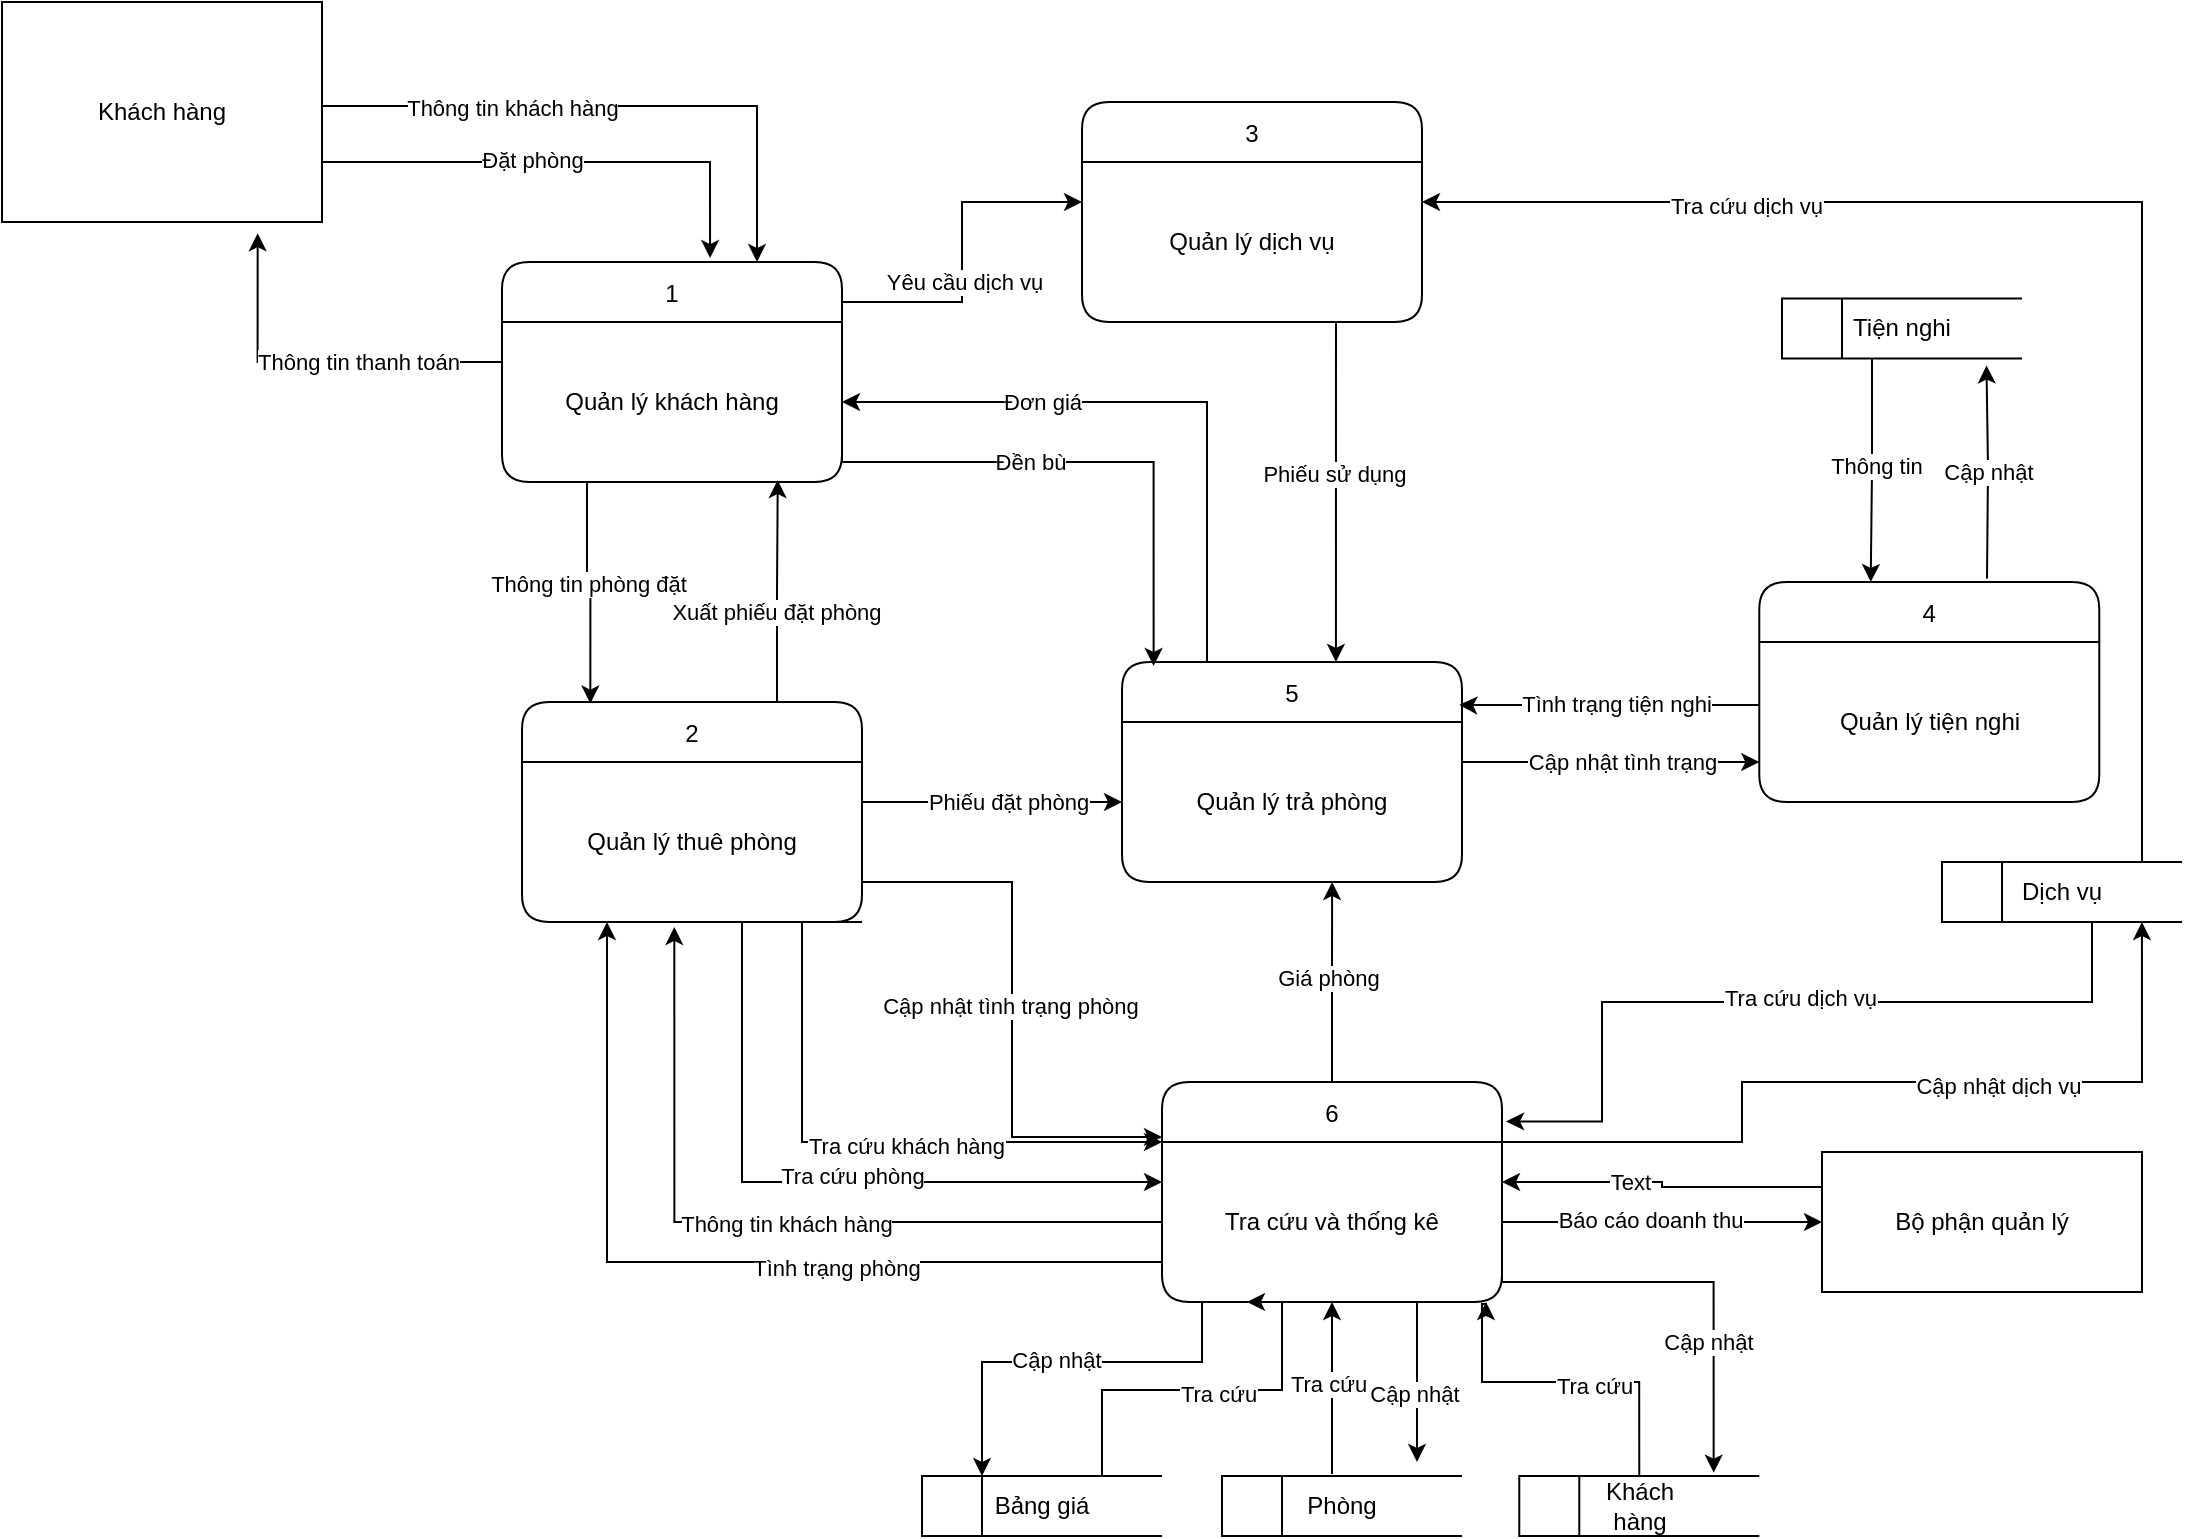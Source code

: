 <mxfile version="24.7.4">
  <diagram name="Trang-1" id="wyOwnEwqPiXWQ402WrO7">
    <mxGraphModel dx="1434" dy="772" grid="1" gridSize="10" guides="1" tooltips="1" connect="1" arrows="1" fold="1" page="1" pageScale="1" pageWidth="1169" pageHeight="827" math="0" shadow="0">
      <root>
        <mxCell id="0" />
        <mxCell id="1" parent="0" />
        <mxCell id="kh8GKiCDwH6RABgB_8PD-3" value="1" style="swimlane;fontStyle=0;childLayout=stackLayout;horizontal=1;startSize=30;fillColor=#ffffff;horizontalStack=0;resizeParent=1;resizeParentMax=0;resizeLast=0;collapsible=0;marginBottom=0;swimlaneFillColor=#ffffff;rounded=1;" vertex="1" parent="1">
          <mxGeometry x="280" y="190" width="170" height="110" as="geometry" />
        </mxCell>
        <mxCell id="kh8GKiCDwH6RABgB_8PD-4" value="Quản lý khách hàng" style="text;html=1;align=center;verticalAlign=middle;whiteSpace=wrap;rounded=0;" vertex="1" parent="kh8GKiCDwH6RABgB_8PD-3">
          <mxGeometry y="30" width="170" height="80" as="geometry" />
        </mxCell>
        <mxCell id="kh8GKiCDwH6RABgB_8PD-6" style="edgeStyle=orthogonalEdgeStyle;rounded=0;orthogonalLoop=1;jettySize=auto;html=1;exitX=1;exitY=0.25;exitDx=0;exitDy=0;entryX=0.75;entryY=0;entryDx=0;entryDy=0;" edge="1" parent="1" source="kh8GKiCDwH6RABgB_8PD-5" target="kh8GKiCDwH6RABgB_8PD-3">
          <mxGeometry relative="1" as="geometry">
            <Array as="points">
              <mxPoint x="407" y="112" />
            </Array>
          </mxGeometry>
        </mxCell>
        <mxCell id="kh8GKiCDwH6RABgB_8PD-7" value="Thông tin khách hàng" style="edgeLabel;html=1;align=center;verticalAlign=middle;resizable=0;points=[];" vertex="1" connectable="0" parent="kh8GKiCDwH6RABgB_8PD-6">
          <mxGeometry x="-0.252" y="-1" relative="1" as="geometry">
            <mxPoint as="offset" />
          </mxGeometry>
        </mxCell>
        <mxCell id="kh8GKiCDwH6RABgB_8PD-5" value="Khách hàng" style="html=1;dashed=0;whiteSpace=wrap;" vertex="1" parent="1">
          <mxGeometry x="30" y="60" width="160" height="110" as="geometry" />
        </mxCell>
        <mxCell id="kh8GKiCDwH6RABgB_8PD-8" value="3" style="swimlane;fontStyle=0;childLayout=stackLayout;horizontal=1;startSize=30;fillColor=#ffffff;horizontalStack=0;resizeParent=1;resizeParentMax=0;resizeLast=0;collapsible=0;marginBottom=0;swimlaneFillColor=#ffffff;rounded=1;" vertex="1" parent="1">
          <mxGeometry x="570" y="110" width="170" height="110" as="geometry" />
        </mxCell>
        <mxCell id="kh8GKiCDwH6RABgB_8PD-9" value="Quản lý dịch vụ" style="text;html=1;align=center;verticalAlign=middle;whiteSpace=wrap;rounded=0;" vertex="1" parent="kh8GKiCDwH6RABgB_8PD-8">
          <mxGeometry y="30" width="170" height="80" as="geometry" />
        </mxCell>
        <mxCell id="kh8GKiCDwH6RABgB_8PD-10" value="2" style="swimlane;fontStyle=0;childLayout=stackLayout;horizontal=1;startSize=30;fillColor=#ffffff;horizontalStack=0;resizeParent=1;resizeParentMax=0;resizeLast=0;collapsible=0;marginBottom=0;swimlaneFillColor=#ffffff;rounded=1;" vertex="1" parent="1">
          <mxGeometry x="290" y="410" width="170" height="110" as="geometry" />
        </mxCell>
        <mxCell id="kh8GKiCDwH6RABgB_8PD-11" value="Quản lý thuê phòng" style="text;html=1;align=center;verticalAlign=middle;whiteSpace=wrap;rounded=0;" vertex="1" parent="kh8GKiCDwH6RABgB_8PD-10">
          <mxGeometry y="30" width="170" height="80" as="geometry" />
        </mxCell>
        <mxCell id="kh8GKiCDwH6RABgB_8PD-12" value="4" style="swimlane;fontStyle=0;childLayout=stackLayout;horizontal=1;startSize=30;fillColor=#ffffff;horizontalStack=0;resizeParent=1;resizeParentMax=0;resizeLast=0;collapsible=0;marginBottom=0;swimlaneFillColor=#ffffff;rounded=1;" vertex="1" parent="1">
          <mxGeometry x="908.64" y="350" width="170" height="110" as="geometry" />
        </mxCell>
        <mxCell id="kh8GKiCDwH6RABgB_8PD-13" value="Quản lý tiện nghi" style="text;html=1;align=center;verticalAlign=middle;whiteSpace=wrap;rounded=0;" vertex="1" parent="kh8GKiCDwH6RABgB_8PD-12">
          <mxGeometry y="30" width="170" height="80" as="geometry" />
        </mxCell>
        <mxCell id="kh8GKiCDwH6RABgB_8PD-14" value="6" style="swimlane;fontStyle=0;childLayout=stackLayout;horizontal=1;startSize=30;fillColor=#ffffff;horizontalStack=0;resizeParent=1;resizeParentMax=0;resizeLast=0;collapsible=0;marginBottom=0;swimlaneFillColor=#ffffff;rounded=1;" vertex="1" parent="1">
          <mxGeometry x="610" y="600" width="170" height="110" as="geometry" />
        </mxCell>
        <mxCell id="kh8GKiCDwH6RABgB_8PD-92" style="edgeStyle=orthogonalEdgeStyle;rounded=0;orthogonalLoop=1;jettySize=auto;html=1;exitX=0.75;exitY=1;exitDx=0;exitDy=0;" edge="1" parent="kh8GKiCDwH6RABgB_8PD-14" source="kh8GKiCDwH6RABgB_8PD-15">
          <mxGeometry relative="1" as="geometry">
            <mxPoint x="127.5" y="190" as="targetPoint" />
          </mxGeometry>
        </mxCell>
        <mxCell id="kh8GKiCDwH6RABgB_8PD-112" value="Cập nhật" style="edgeLabel;html=1;align=center;verticalAlign=middle;resizable=0;points=[];" vertex="1" connectable="0" parent="kh8GKiCDwH6RABgB_8PD-92">
          <mxGeometry x="0.16" y="-2" relative="1" as="geometry">
            <mxPoint as="offset" />
          </mxGeometry>
        </mxCell>
        <mxCell id="kh8GKiCDwH6RABgB_8PD-15" value="Tra cứu và thống kê" style="text;html=1;align=center;verticalAlign=middle;whiteSpace=wrap;rounded=0;" vertex="1" parent="kh8GKiCDwH6RABgB_8PD-14">
          <mxGeometry y="30" width="170" height="80" as="geometry" />
        </mxCell>
        <mxCell id="kh8GKiCDwH6RABgB_8PD-82" style="edgeStyle=orthogonalEdgeStyle;rounded=0;orthogonalLoop=1;jettySize=auto;html=1;exitX=0.25;exitY=0;exitDx=0;exitDy=0;entryX=1;entryY=0.5;entryDx=0;entryDy=0;" edge="1" parent="1" source="kh8GKiCDwH6RABgB_8PD-16" target="kh8GKiCDwH6RABgB_8PD-4">
          <mxGeometry relative="1" as="geometry" />
        </mxCell>
        <mxCell id="kh8GKiCDwH6RABgB_8PD-83" value="Đơn giá" style="edgeLabel;html=1;align=center;verticalAlign=middle;resizable=0;points=[];" vertex="1" connectable="0" parent="kh8GKiCDwH6RABgB_8PD-82">
          <mxGeometry x="0.362" relative="1" as="geometry">
            <mxPoint as="offset" />
          </mxGeometry>
        </mxCell>
        <mxCell id="kh8GKiCDwH6RABgB_8PD-16" value="5" style="swimlane;fontStyle=0;childLayout=stackLayout;horizontal=1;startSize=30;fillColor=#ffffff;horizontalStack=0;resizeParent=1;resizeParentMax=0;resizeLast=0;collapsible=0;marginBottom=0;swimlaneFillColor=#ffffff;rounded=1;" vertex="1" parent="1">
          <mxGeometry x="590" y="390" width="170" height="110" as="geometry" />
        </mxCell>
        <mxCell id="kh8GKiCDwH6RABgB_8PD-17" value="Quản lý trả phòng" style="text;html=1;align=center;verticalAlign=middle;whiteSpace=wrap;rounded=0;" vertex="1" parent="kh8GKiCDwH6RABgB_8PD-16">
          <mxGeometry y="30" width="170" height="80" as="geometry" />
        </mxCell>
        <mxCell id="kh8GKiCDwH6RABgB_8PD-33" style="edgeStyle=orthogonalEdgeStyle;rounded=0;orthogonalLoop=1;jettySize=auto;html=1;exitX=1;exitY=0.5;exitDx=0;exitDy=0;entryX=1.012;entryY=0.179;entryDx=0;entryDy=0;entryPerimeter=0;" edge="1" parent="1" source="kh8GKiCDwH6RABgB_8PD-26" target="kh8GKiCDwH6RABgB_8PD-14">
          <mxGeometry relative="1" as="geometry">
            <mxPoint x="1100.0" y="510" as="targetPoint" />
            <Array as="points">
              <mxPoint x="1075" y="505" />
              <mxPoint x="1075" y="560" />
              <mxPoint x="830" y="560" />
              <mxPoint x="830" y="620" />
            </Array>
          </mxGeometry>
        </mxCell>
        <mxCell id="kh8GKiCDwH6RABgB_8PD-34" value="Tra cứu dịch vụ" style="edgeLabel;html=1;align=center;verticalAlign=middle;resizable=0;points=[];" vertex="1" connectable="0" parent="kh8GKiCDwH6RABgB_8PD-33">
          <mxGeometry x="0.087" y="-2" relative="1" as="geometry">
            <mxPoint as="offset" />
          </mxGeometry>
        </mxCell>
        <mxCell id="kh8GKiCDwH6RABgB_8PD-107" style="edgeStyle=orthogonalEdgeStyle;rounded=0;orthogonalLoop=1;jettySize=auto;html=1;exitX=1;exitY=0;exitDx=0;exitDy=0;entryX=1;entryY=0.25;entryDx=0;entryDy=0;" edge="1" parent="1" source="kh8GKiCDwH6RABgB_8PD-26" target="kh8GKiCDwH6RABgB_8PD-9">
          <mxGeometry relative="1" as="geometry">
            <Array as="points">
              <mxPoint x="1100" y="490" />
              <mxPoint x="1100" y="160" />
            </Array>
          </mxGeometry>
        </mxCell>
        <mxCell id="kh8GKiCDwH6RABgB_8PD-108" value="Tra cứu dịch vụ" style="edgeLabel;html=1;align=center;verticalAlign=middle;resizable=0;points=[];" vertex="1" connectable="0" parent="kh8GKiCDwH6RABgB_8PD-107">
          <mxGeometry x="0.545" y="2" relative="1" as="geometry">
            <mxPoint as="offset" />
          </mxGeometry>
        </mxCell>
        <mxCell id="kh8GKiCDwH6RABgB_8PD-26" value="" style="html=1;dashed=0;whiteSpace=wrap;shape=mxgraph.dfd.dataStoreID;align=left;spacingLeft=3;points=[[0,0],[0.5,0],[1,0],[0,0.5],[1,0.5],[0,1],[0.5,1],[1,1]];" vertex="1" parent="1">
          <mxGeometry x="1000" y="490" width="120" height="30" as="geometry" />
        </mxCell>
        <mxCell id="kh8GKiCDwH6RABgB_8PD-27" value="Dịch vụ" style="text;html=1;align=center;verticalAlign=middle;whiteSpace=wrap;rounded=0;" vertex="1" parent="1">
          <mxGeometry x="1030" y="490" width="60" height="30" as="geometry" />
        </mxCell>
        <mxCell id="kh8GKiCDwH6RABgB_8PD-39" value="" style="html=1;dashed=0;whiteSpace=wrap;shape=mxgraph.dfd.dataStoreID;align=left;spacingLeft=3;points=[[0,0],[0.5,0],[1,0],[0,0.5],[1,0.5],[0,1],[0.5,1],[1,1]];" vertex="1" parent="1">
          <mxGeometry x="788.64" y="797" width="120" height="30" as="geometry" />
        </mxCell>
        <mxCell id="kh8GKiCDwH6RABgB_8PD-40" value="Khách hàng" style="text;html=1;align=center;verticalAlign=middle;whiteSpace=wrap;rounded=0;" vertex="1" parent="1">
          <mxGeometry x="818.64" y="797" width="60" height="30" as="geometry" />
        </mxCell>
        <mxCell id="kh8GKiCDwH6RABgB_8PD-41" style="edgeStyle=orthogonalEdgeStyle;rounded=0;orthogonalLoop=1;jettySize=auto;html=1;exitX=0.5;exitY=0;exitDx=0;exitDy=0;" edge="1" parent="1" source="kh8GKiCDwH6RABgB_8PD-40" target="kh8GKiCDwH6RABgB_8PD-15">
          <mxGeometry relative="1" as="geometry">
            <mxPoint x="700.0" y="804.88" as="targetPoint" />
            <Array as="points">
              <mxPoint x="849" y="750" />
              <mxPoint x="770" y="750" />
              <mxPoint x="770" y="711" />
              <mxPoint x="772" y="711" />
            </Array>
          </mxGeometry>
        </mxCell>
        <mxCell id="kh8GKiCDwH6RABgB_8PD-113" value="Tra cứu" style="edgeLabel;html=1;align=center;verticalAlign=middle;resizable=0;points=[];" vertex="1" connectable="0" parent="kh8GKiCDwH6RABgB_8PD-41">
          <mxGeometry x="-0.168" y="2" relative="1" as="geometry">
            <mxPoint as="offset" />
          </mxGeometry>
        </mxCell>
        <mxCell id="kh8GKiCDwH6RABgB_8PD-42" value="" style="html=1;dashed=0;whiteSpace=wrap;shape=mxgraph.dfd.dataStoreID;align=left;spacingLeft=3;points=[[0,0],[0.5,0],[1,0],[0,0.5],[1,0.5],[0,1],[0.5,1],[1,1]];" vertex="1" parent="1">
          <mxGeometry x="920" y="208.24" width="120" height="30" as="geometry" />
        </mxCell>
        <mxCell id="kh8GKiCDwH6RABgB_8PD-43" value="Tiện nghi" style="text;html=1;align=center;verticalAlign=middle;whiteSpace=wrap;rounded=0;" vertex="1" parent="1">
          <mxGeometry x="950" y="208.24" width="60" height="30" as="geometry" />
        </mxCell>
        <mxCell id="kh8GKiCDwH6RABgB_8PD-44" style="edgeStyle=orthogonalEdgeStyle;rounded=0;orthogonalLoop=1;jettySize=auto;html=1;exitX=0.25;exitY=1;exitDx=0;exitDy=0;entryX=0.408;entryY=0.016;entryDx=0;entryDy=0;entryPerimeter=0;" edge="1" parent="1" source="kh8GKiCDwH6RABgB_8PD-43">
          <mxGeometry relative="1" as="geometry">
            <mxPoint x="964.36" y="350.0" as="targetPoint" />
          </mxGeometry>
        </mxCell>
        <mxCell id="kh8GKiCDwH6RABgB_8PD-45" value="Thông tin" style="edgeLabel;html=1;align=center;verticalAlign=middle;resizable=0;points=[];" vertex="1" connectable="0" parent="kh8GKiCDwH6RABgB_8PD-44">
          <mxGeometry x="-0.02" y="1" relative="1" as="geometry">
            <mxPoint x="1" y="-1" as="offset" />
          </mxGeometry>
        </mxCell>
        <mxCell id="kh8GKiCDwH6RABgB_8PD-46" style="edgeStyle=orthogonalEdgeStyle;rounded=0;orthogonalLoop=1;jettySize=auto;html=1;exitX=0.75;exitY=0;exitDx=0;exitDy=0;entryX=0.852;entryY=1.117;entryDx=0;entryDy=0;entryPerimeter=0;" edge="1" parent="1" target="kh8GKiCDwH6RABgB_8PD-42">
          <mxGeometry relative="1" as="geometry">
            <mxPoint x="1022.5" y="348.24" as="sourcePoint" />
          </mxGeometry>
        </mxCell>
        <mxCell id="kh8GKiCDwH6RABgB_8PD-47" value="Cập nhật" style="edgeLabel;html=1;align=center;verticalAlign=middle;resizable=0;points=[];" vertex="1" connectable="0" parent="kh8GKiCDwH6RABgB_8PD-46">
          <mxGeometry x="-0.052" relative="1" as="geometry">
            <mxPoint y="-2" as="offset" />
          </mxGeometry>
        </mxCell>
        <mxCell id="kh8GKiCDwH6RABgB_8PD-48" style="edgeStyle=orthogonalEdgeStyle;rounded=0;orthogonalLoop=1;jettySize=auto;html=1;entryX=0.992;entryY=0.195;entryDx=0;entryDy=0;entryPerimeter=0;" edge="1" parent="1" source="kh8GKiCDwH6RABgB_8PD-12" target="kh8GKiCDwH6RABgB_8PD-16">
          <mxGeometry relative="1" as="geometry">
            <Array as="points">
              <mxPoint x="760" y="411" />
            </Array>
          </mxGeometry>
        </mxCell>
        <mxCell id="kh8GKiCDwH6RABgB_8PD-49" value="Tình trạng tiện nghi" style="edgeLabel;html=1;align=center;verticalAlign=middle;resizable=0;points=[];" vertex="1" connectable="0" parent="kh8GKiCDwH6RABgB_8PD-48">
          <mxGeometry x="-0.049" y="-1" relative="1" as="geometry">
            <mxPoint as="offset" />
          </mxGeometry>
        </mxCell>
        <mxCell id="kh8GKiCDwH6RABgB_8PD-52" style="edgeStyle=orthogonalEdgeStyle;rounded=0;orthogonalLoop=1;jettySize=auto;html=1;exitX=0.25;exitY=1;exitDx=0;exitDy=0;entryX=0.201;entryY=0.007;entryDx=0;entryDy=0;entryPerimeter=0;" edge="1" parent="1" source="kh8GKiCDwH6RABgB_8PD-4" target="kh8GKiCDwH6RABgB_8PD-10">
          <mxGeometry relative="1" as="geometry" />
        </mxCell>
        <mxCell id="kh8GKiCDwH6RABgB_8PD-53" value="Thông tin phòng đặt" style="edgeLabel;html=1;align=center;verticalAlign=middle;resizable=0;points=[];" vertex="1" connectable="0" parent="kh8GKiCDwH6RABgB_8PD-52">
          <mxGeometry x="-0.097" relative="1" as="geometry">
            <mxPoint as="offset" />
          </mxGeometry>
        </mxCell>
        <mxCell id="kh8GKiCDwH6RABgB_8PD-54" style="edgeStyle=orthogonalEdgeStyle;rounded=0;orthogonalLoop=1;jettySize=auto;html=1;exitX=0.75;exitY=0;exitDx=0;exitDy=0;entryX=0.811;entryY=0.988;entryDx=0;entryDy=0;entryPerimeter=0;" edge="1" parent="1" source="kh8GKiCDwH6RABgB_8PD-10" target="kh8GKiCDwH6RABgB_8PD-4">
          <mxGeometry relative="1" as="geometry" />
        </mxCell>
        <mxCell id="kh8GKiCDwH6RABgB_8PD-55" value="Xuất phiếu đặt phòng" style="edgeLabel;html=1;align=center;verticalAlign=middle;resizable=0;points=[];" vertex="1" connectable="0" parent="kh8GKiCDwH6RABgB_8PD-54">
          <mxGeometry x="-0.196" y="1" relative="1" as="geometry">
            <mxPoint as="offset" />
          </mxGeometry>
        </mxCell>
        <mxCell id="kh8GKiCDwH6RABgB_8PD-56" value="" style="html=1;dashed=0;whiteSpace=wrap;shape=mxgraph.dfd.dataStoreID;align=left;spacingLeft=3;points=[[0,0],[0.5,0],[1,0],[0,0.5],[1,0.5],[0,1],[0.5,1],[1,1]];" vertex="1" parent="1">
          <mxGeometry x="640" y="797" width="120" height="30" as="geometry" />
        </mxCell>
        <mxCell id="kh8GKiCDwH6RABgB_8PD-57" value="Phòng" style="text;html=1;align=center;verticalAlign=middle;whiteSpace=wrap;rounded=0;" vertex="1" parent="1">
          <mxGeometry x="670" y="797" width="60" height="30" as="geometry" />
        </mxCell>
        <mxCell id="kh8GKiCDwH6RABgB_8PD-58" style="edgeStyle=orthogonalEdgeStyle;rounded=0;orthogonalLoop=1;jettySize=auto;html=1;entryX=0.5;entryY=1;entryDx=0;entryDy=0;" edge="1" parent="1" target="kh8GKiCDwH6RABgB_8PD-15">
          <mxGeometry relative="1" as="geometry">
            <mxPoint x="695" y="796" as="sourcePoint" />
            <mxPoint x="500" y="812" as="targetPoint" />
            <Array as="points">
              <mxPoint x="695" y="750" />
              <mxPoint x="695" y="750" />
            </Array>
          </mxGeometry>
        </mxCell>
        <mxCell id="kh8GKiCDwH6RABgB_8PD-111" value="Tra cứu" style="edgeLabel;html=1;align=center;verticalAlign=middle;resizable=0;points=[];" vertex="1" connectable="0" parent="kh8GKiCDwH6RABgB_8PD-58">
          <mxGeometry x="0.062" y="2" relative="1" as="geometry">
            <mxPoint as="offset" />
          </mxGeometry>
        </mxCell>
        <mxCell id="kh8GKiCDwH6RABgB_8PD-59" style="edgeStyle=orthogonalEdgeStyle;rounded=0;orthogonalLoop=1;jettySize=auto;html=1;exitX=0.75;exitY=1;exitDx=0;exitDy=0;entryX=0;entryY=0.25;entryDx=0;entryDy=0;" edge="1" parent="1" source="kh8GKiCDwH6RABgB_8PD-11" target="kh8GKiCDwH6RABgB_8PD-15">
          <mxGeometry relative="1" as="geometry">
            <Array as="points">
              <mxPoint x="400" y="520" />
              <mxPoint x="400" y="650" />
            </Array>
          </mxGeometry>
        </mxCell>
        <mxCell id="kh8GKiCDwH6RABgB_8PD-60" value="Tra cứu phòng" style="edgeLabel;html=1;align=center;verticalAlign=middle;resizable=0;points=[];" vertex="1" connectable="0" parent="kh8GKiCDwH6RABgB_8PD-59">
          <mxGeometry x="0.13" y="3" relative="1" as="geometry">
            <mxPoint as="offset" />
          </mxGeometry>
        </mxCell>
        <mxCell id="kh8GKiCDwH6RABgB_8PD-61" style="edgeStyle=orthogonalEdgeStyle;rounded=0;orthogonalLoop=1;jettySize=auto;html=1;exitX=0;exitY=0.75;exitDx=0;exitDy=0;entryX=0.25;entryY=1;entryDx=0;entryDy=0;" edge="1" parent="1" source="kh8GKiCDwH6RABgB_8PD-15" target="kh8GKiCDwH6RABgB_8PD-11">
          <mxGeometry relative="1" as="geometry" />
        </mxCell>
        <mxCell id="kh8GKiCDwH6RABgB_8PD-62" value="Tình trạng phòng" style="edgeLabel;html=1;align=center;verticalAlign=middle;resizable=0;points=[];" vertex="1" connectable="0" parent="kh8GKiCDwH6RABgB_8PD-61">
          <mxGeometry x="-0.271" y="3" relative="1" as="geometry">
            <mxPoint as="offset" />
          </mxGeometry>
        </mxCell>
        <mxCell id="kh8GKiCDwH6RABgB_8PD-63" style="edgeStyle=orthogonalEdgeStyle;rounded=0;orthogonalLoop=1;jettySize=auto;html=1;exitX=1;exitY=0.5;exitDx=0;exitDy=0;entryX=0.612;entryY=-0.018;entryDx=0;entryDy=0;entryPerimeter=0;" edge="1" parent="1" source="kh8GKiCDwH6RABgB_8PD-5" target="kh8GKiCDwH6RABgB_8PD-3">
          <mxGeometry relative="1" as="geometry">
            <Array as="points">
              <mxPoint x="190" y="140" />
              <mxPoint x="384" y="140" />
            </Array>
          </mxGeometry>
        </mxCell>
        <mxCell id="kh8GKiCDwH6RABgB_8PD-64" value="Đặt phòng" style="edgeLabel;html=1;align=center;verticalAlign=middle;resizable=0;points=[];" vertex="1" connectable="0" parent="kh8GKiCDwH6RABgB_8PD-63">
          <mxGeometry x="-0.025" y="1" relative="1" as="geometry">
            <mxPoint as="offset" />
          </mxGeometry>
        </mxCell>
        <mxCell id="kh8GKiCDwH6RABgB_8PD-65" style="edgeStyle=orthogonalEdgeStyle;rounded=0;orthogonalLoop=1;jettySize=auto;html=1;exitX=0;exitY=0.25;exitDx=0;exitDy=0;entryX=0.799;entryY=1.051;entryDx=0;entryDy=0;entryPerimeter=0;" edge="1" parent="1" source="kh8GKiCDwH6RABgB_8PD-4" target="kh8GKiCDwH6RABgB_8PD-5">
          <mxGeometry relative="1" as="geometry" />
        </mxCell>
        <mxCell id="kh8GKiCDwH6RABgB_8PD-66" value="Thông tin thanh toán" style="edgeLabel;html=1;align=center;verticalAlign=middle;resizable=0;points=[];" vertex="1" connectable="0" parent="kh8GKiCDwH6RABgB_8PD-65">
          <mxGeometry x="-0.223" relative="1" as="geometry">
            <mxPoint as="offset" />
          </mxGeometry>
        </mxCell>
        <mxCell id="kh8GKiCDwH6RABgB_8PD-67" style="edgeStyle=orthogonalEdgeStyle;rounded=0;orthogonalLoop=1;jettySize=auto;html=1;exitX=1;exitY=0.75;exitDx=0;exitDy=0;entryX=0;entryY=0.25;entryDx=0;entryDy=0;" edge="1" parent="1" source="kh8GKiCDwH6RABgB_8PD-4" target="kh8GKiCDwH6RABgB_8PD-9">
          <mxGeometry relative="1" as="geometry">
            <Array as="points">
              <mxPoint x="450" y="210" />
              <mxPoint x="510" y="210" />
              <mxPoint x="510" y="160" />
            </Array>
          </mxGeometry>
        </mxCell>
        <mxCell id="kh8GKiCDwH6RABgB_8PD-68" value="Yêu cầu dịch vụ" style="edgeLabel;html=1;align=center;verticalAlign=middle;resizable=0;points=[];" vertex="1" connectable="0" parent="kh8GKiCDwH6RABgB_8PD-67">
          <mxGeometry x="0.168" y="-1" relative="1" as="geometry">
            <mxPoint as="offset" />
          </mxGeometry>
        </mxCell>
        <mxCell id="kh8GKiCDwH6RABgB_8PD-69" style="edgeStyle=orthogonalEdgeStyle;rounded=0;orthogonalLoop=1;jettySize=auto;html=1;" edge="1" parent="1">
          <mxGeometry relative="1" as="geometry">
            <mxPoint x="670" y="220.0" as="sourcePoint" />
            <mxPoint x="696.966" y="390.0" as="targetPoint" />
            <Array as="points">
              <mxPoint x="697" y="220" />
            </Array>
          </mxGeometry>
        </mxCell>
        <mxCell id="kh8GKiCDwH6RABgB_8PD-70" value="Phiếu sử dụng" style="edgeLabel;html=1;align=center;verticalAlign=middle;resizable=0;points=[];" vertex="1" connectable="0" parent="kh8GKiCDwH6RABgB_8PD-69">
          <mxGeometry x="0.041" y="-1" relative="1" as="geometry">
            <mxPoint as="offset" />
          </mxGeometry>
        </mxCell>
        <mxCell id="kh8GKiCDwH6RABgB_8PD-71" style="edgeStyle=orthogonalEdgeStyle;rounded=0;orthogonalLoop=1;jettySize=auto;html=1;exitX=1;exitY=1;exitDx=0;exitDy=0;entryX=0;entryY=0;entryDx=0;entryDy=0;" edge="1" parent="1" source="kh8GKiCDwH6RABgB_8PD-11" target="kh8GKiCDwH6RABgB_8PD-15">
          <mxGeometry relative="1" as="geometry">
            <Array as="points">
              <mxPoint x="430" y="520" />
              <mxPoint x="430" y="630" />
            </Array>
          </mxGeometry>
        </mxCell>
        <mxCell id="kh8GKiCDwH6RABgB_8PD-72" value="Tra cứu khách hàng" style="edgeLabel;html=1;align=center;verticalAlign=middle;resizable=0;points=[];" vertex="1" connectable="0" parent="kh8GKiCDwH6RABgB_8PD-71">
          <mxGeometry x="0.196" y="-2" relative="1" as="geometry">
            <mxPoint as="offset" />
          </mxGeometry>
        </mxCell>
        <mxCell id="kh8GKiCDwH6RABgB_8PD-73" style="edgeStyle=orthogonalEdgeStyle;rounded=0;orthogonalLoop=1;jettySize=auto;html=1;exitX=0;exitY=0.5;exitDx=0;exitDy=0;entryX=0.448;entryY=1.031;entryDx=0;entryDy=0;entryPerimeter=0;" edge="1" parent="1" source="kh8GKiCDwH6RABgB_8PD-15" target="kh8GKiCDwH6RABgB_8PD-11">
          <mxGeometry relative="1" as="geometry" />
        </mxCell>
        <mxCell id="kh8GKiCDwH6RABgB_8PD-74" value="Thông tin khách hàng" style="edgeLabel;html=1;align=center;verticalAlign=middle;resizable=0;points=[];" vertex="1" connectable="0" parent="kh8GKiCDwH6RABgB_8PD-73">
          <mxGeometry x="-0.039" y="1" relative="1" as="geometry">
            <mxPoint as="offset" />
          </mxGeometry>
        </mxCell>
        <mxCell id="kh8GKiCDwH6RABgB_8PD-75" style="edgeStyle=orthogonalEdgeStyle;rounded=0;orthogonalLoop=1;jettySize=auto;html=1;exitX=1;exitY=0.25;exitDx=0;exitDy=0;entryX=0;entryY=0.5;entryDx=0;entryDy=0;" edge="1" parent="1" source="kh8GKiCDwH6RABgB_8PD-11" target="kh8GKiCDwH6RABgB_8PD-17">
          <mxGeometry relative="1" as="geometry" />
        </mxCell>
        <mxCell id="kh8GKiCDwH6RABgB_8PD-76" value="Phiếu đặt phòng" style="edgeLabel;html=1;align=center;verticalAlign=middle;resizable=0;points=[];" vertex="1" connectable="0" parent="kh8GKiCDwH6RABgB_8PD-75">
          <mxGeometry x="0.124" relative="1" as="geometry">
            <mxPoint as="offset" />
          </mxGeometry>
        </mxCell>
        <mxCell id="kh8GKiCDwH6RABgB_8PD-79" style="edgeStyle=orthogonalEdgeStyle;rounded=0;orthogonalLoop=1;jettySize=auto;html=1;exitX=1;exitY=0;exitDx=0;exitDy=0;entryX=0.25;entryY=1;entryDx=0;entryDy=0;" edge="1" parent="1" source="kh8GKiCDwH6RABgB_8PD-78" target="kh8GKiCDwH6RABgB_8PD-15">
          <mxGeometry relative="1" as="geometry">
            <mxPoint x="520.0" y="850" as="targetPoint" />
            <Array as="points">
              <mxPoint x="580" y="754" />
              <mxPoint x="670" y="754" />
              <mxPoint x="670" y="710" />
            </Array>
          </mxGeometry>
        </mxCell>
        <mxCell id="kh8GKiCDwH6RABgB_8PD-109" value="Tra cứu" style="edgeLabel;html=1;align=center;verticalAlign=middle;resizable=0;points=[];" vertex="1" connectable="0" parent="kh8GKiCDwH6RABgB_8PD-79">
          <mxGeometry x="0.033" y="-2" relative="1" as="geometry">
            <mxPoint as="offset" />
          </mxGeometry>
        </mxCell>
        <mxCell id="kh8GKiCDwH6RABgB_8PD-77" value="" style="html=1;dashed=0;whiteSpace=wrap;shape=mxgraph.dfd.dataStoreID;align=left;spacingLeft=3;points=[[0,0],[0.5,0],[1,0],[0,0.5],[1,0.5],[0,1],[0.5,1],[1,1]];" vertex="1" parent="1">
          <mxGeometry x="490" y="797" width="120" height="30" as="geometry" />
        </mxCell>
        <mxCell id="kh8GKiCDwH6RABgB_8PD-78" value="Bảng giá" style="text;html=1;align=center;verticalAlign=middle;whiteSpace=wrap;rounded=0;" vertex="1" parent="1">
          <mxGeometry x="520" y="797" width="60" height="30" as="geometry" />
        </mxCell>
        <mxCell id="kh8GKiCDwH6RABgB_8PD-80" style="edgeStyle=orthogonalEdgeStyle;rounded=0;orthogonalLoop=1;jettySize=auto;html=1;exitX=0.5;exitY=0;exitDx=0;exitDy=0;entryX=0.618;entryY=1;entryDx=0;entryDy=0;entryPerimeter=0;" edge="1" parent="1" source="kh8GKiCDwH6RABgB_8PD-14" target="kh8GKiCDwH6RABgB_8PD-17">
          <mxGeometry relative="1" as="geometry" />
        </mxCell>
        <mxCell id="kh8GKiCDwH6RABgB_8PD-81" value="Giá phòng" style="edgeLabel;html=1;align=center;verticalAlign=middle;resizable=0;points=[];" vertex="1" connectable="0" parent="kh8GKiCDwH6RABgB_8PD-80">
          <mxGeometry x="0.041" y="2" relative="1" as="geometry">
            <mxPoint as="offset" />
          </mxGeometry>
        </mxCell>
        <mxCell id="kh8GKiCDwH6RABgB_8PD-87" style="edgeStyle=orthogonalEdgeStyle;rounded=0;orthogonalLoop=1;jettySize=auto;html=1;exitX=0;exitY=0.25;exitDx=0;exitDy=0;entryX=1;entryY=0.25;entryDx=0;entryDy=0;" edge="1" parent="1" source="kh8GKiCDwH6RABgB_8PD-84" target="kh8GKiCDwH6RABgB_8PD-15">
          <mxGeometry relative="1" as="geometry" />
        </mxCell>
        <mxCell id="kh8GKiCDwH6RABgB_8PD-91" value="Text" style="edgeLabel;html=1;align=center;verticalAlign=middle;resizable=0;points=[];" vertex="1" connectable="0" parent="kh8GKiCDwH6RABgB_8PD-87">
          <mxGeometry x="0.221" relative="1" as="geometry">
            <mxPoint as="offset" />
          </mxGeometry>
        </mxCell>
        <mxCell id="kh8GKiCDwH6RABgB_8PD-84" value="Bộ phận quản lý" style="html=1;dashed=0;whiteSpace=wrap;" vertex="1" parent="1">
          <mxGeometry x="940" y="635" width="160" height="70" as="geometry" />
        </mxCell>
        <mxCell id="kh8GKiCDwH6RABgB_8PD-85" style="edgeStyle=orthogonalEdgeStyle;rounded=0;orthogonalLoop=1;jettySize=auto;html=1;exitX=1;exitY=0.5;exitDx=0;exitDy=0;entryX=0;entryY=0.5;entryDx=0;entryDy=0;" edge="1" parent="1" source="kh8GKiCDwH6RABgB_8PD-15" target="kh8GKiCDwH6RABgB_8PD-84">
          <mxGeometry relative="1" as="geometry">
            <mxPoint x="810.0" y="635" as="sourcePoint" />
          </mxGeometry>
        </mxCell>
        <mxCell id="kh8GKiCDwH6RABgB_8PD-86" value="Báo cáo doanh thu" style="edgeLabel;html=1;align=center;verticalAlign=middle;resizable=0;points=[];" vertex="1" connectable="0" parent="kh8GKiCDwH6RABgB_8PD-85">
          <mxGeometry x="-0.076" y="1" relative="1" as="geometry">
            <mxPoint as="offset" />
          </mxGeometry>
        </mxCell>
        <mxCell id="kh8GKiCDwH6RABgB_8PD-89" style="edgeStyle=orthogonalEdgeStyle;rounded=0;orthogonalLoop=1;jettySize=auto;html=1;exitX=1;exitY=0.75;exitDx=0;exitDy=0;entryX=0;entryY=0.25;entryDx=0;entryDy=0;" edge="1" parent="1" source="kh8GKiCDwH6RABgB_8PD-11" target="kh8GKiCDwH6RABgB_8PD-14">
          <mxGeometry relative="1" as="geometry" />
        </mxCell>
        <mxCell id="kh8GKiCDwH6RABgB_8PD-90" value="Cập nhật tình trạng phòng" style="edgeLabel;html=1;align=center;verticalAlign=middle;resizable=0;points=[];" vertex="1" connectable="0" parent="kh8GKiCDwH6RABgB_8PD-89">
          <mxGeometry x="-0.013" y="-1" relative="1" as="geometry">
            <mxPoint as="offset" />
          </mxGeometry>
        </mxCell>
        <mxCell id="kh8GKiCDwH6RABgB_8PD-93" style="edgeStyle=orthogonalEdgeStyle;rounded=0;orthogonalLoop=1;jettySize=auto;html=1;exitX=1;exitY=0.75;exitDx=0;exitDy=0;entryX=0.81;entryY=-0.056;entryDx=0;entryDy=0;entryPerimeter=0;" edge="1" parent="1" source="kh8GKiCDwH6RABgB_8PD-15" target="kh8GKiCDwH6RABgB_8PD-39">
          <mxGeometry relative="1" as="geometry">
            <Array as="points">
              <mxPoint x="780" y="700" />
              <mxPoint x="886" y="700" />
            </Array>
          </mxGeometry>
        </mxCell>
        <mxCell id="kh8GKiCDwH6RABgB_8PD-114" value="Cập nhật" style="edgeLabel;html=1;align=center;verticalAlign=middle;resizable=0;points=[];" vertex="1" connectable="0" parent="kh8GKiCDwH6RABgB_8PD-93">
          <mxGeometry x="0.385" y="-3" relative="1" as="geometry">
            <mxPoint as="offset" />
          </mxGeometry>
        </mxCell>
        <mxCell id="kh8GKiCDwH6RABgB_8PD-94" style="edgeStyle=orthogonalEdgeStyle;rounded=0;orthogonalLoop=1;jettySize=auto;html=1;exitX=0.25;exitY=1;exitDx=0;exitDy=0;entryX=0;entryY=0;entryDx=0;entryDy=0;" edge="1" parent="1" source="kh8GKiCDwH6RABgB_8PD-15" target="kh8GKiCDwH6RABgB_8PD-78">
          <mxGeometry relative="1" as="geometry">
            <Array as="points">
              <mxPoint x="630" y="710" />
              <mxPoint x="630" y="740" />
              <mxPoint x="520" y="740" />
            </Array>
          </mxGeometry>
        </mxCell>
        <mxCell id="kh8GKiCDwH6RABgB_8PD-110" value="Cập nhật" style="edgeLabel;html=1;align=center;verticalAlign=middle;resizable=0;points=[];" vertex="1" connectable="0" parent="kh8GKiCDwH6RABgB_8PD-94">
          <mxGeometry x="0.146" y="-1" relative="1" as="geometry">
            <mxPoint as="offset" />
          </mxGeometry>
        </mxCell>
        <mxCell id="kh8GKiCDwH6RABgB_8PD-95" style="edgeStyle=orthogonalEdgeStyle;rounded=0;orthogonalLoop=1;jettySize=auto;html=1;exitX=1;exitY=0.25;exitDx=0;exitDy=0;entryX=0;entryY=0.75;entryDx=0;entryDy=0;" edge="1" parent="1" source="kh8GKiCDwH6RABgB_8PD-17" target="kh8GKiCDwH6RABgB_8PD-13">
          <mxGeometry relative="1" as="geometry" />
        </mxCell>
        <mxCell id="kh8GKiCDwH6RABgB_8PD-96" value="Cập nhật tình trạng" style="edgeLabel;html=1;align=center;verticalAlign=middle;resizable=0;points=[];" vertex="1" connectable="0" parent="kh8GKiCDwH6RABgB_8PD-95">
          <mxGeometry x="0.289" y="-1" relative="1" as="geometry">
            <mxPoint x="-16" y="-1" as="offset" />
          </mxGeometry>
        </mxCell>
        <mxCell id="kh8GKiCDwH6RABgB_8PD-97" style="edgeStyle=orthogonalEdgeStyle;rounded=0;orthogonalLoop=1;jettySize=auto;html=1;exitX=1;exitY=0;exitDx=0;exitDy=0;entryX=0.833;entryY=1;entryDx=0;entryDy=0;entryPerimeter=0;" edge="1" parent="1" source="kh8GKiCDwH6RABgB_8PD-15" target="kh8GKiCDwH6RABgB_8PD-26">
          <mxGeometry relative="1" as="geometry">
            <Array as="points">
              <mxPoint x="900" y="630" />
              <mxPoint x="900" y="600" />
              <mxPoint x="1100" y="600" />
            </Array>
          </mxGeometry>
        </mxCell>
        <mxCell id="kh8GKiCDwH6RABgB_8PD-98" value="Cập nhật dịch vụ" style="edgeLabel;html=1;align=center;verticalAlign=middle;resizable=0;points=[];" vertex="1" connectable="0" parent="kh8GKiCDwH6RABgB_8PD-97">
          <mxGeometry x="0.291" y="-2" relative="1" as="geometry">
            <mxPoint as="offset" />
          </mxGeometry>
        </mxCell>
        <mxCell id="kh8GKiCDwH6RABgB_8PD-105" style="edgeStyle=orthogonalEdgeStyle;rounded=0;orthogonalLoop=1;jettySize=auto;html=1;exitX=1;exitY=0.75;exitDx=0;exitDy=0;entryX=0.093;entryY=0.018;entryDx=0;entryDy=0;entryPerimeter=0;" edge="1" parent="1" source="kh8GKiCDwH6RABgB_8PD-4" target="kh8GKiCDwH6RABgB_8PD-16">
          <mxGeometry relative="1" as="geometry">
            <Array as="points">
              <mxPoint x="450" y="290" />
              <mxPoint x="606" y="290" />
            </Array>
          </mxGeometry>
        </mxCell>
        <mxCell id="kh8GKiCDwH6RABgB_8PD-106" value="Đền bù" style="edgeLabel;html=1;align=center;verticalAlign=middle;resizable=0;points=[];" vertex="1" connectable="0" parent="kh8GKiCDwH6RABgB_8PD-105">
          <mxGeometry x="-0.222" relative="1" as="geometry">
            <mxPoint as="offset" />
          </mxGeometry>
        </mxCell>
      </root>
    </mxGraphModel>
  </diagram>
</mxfile>
